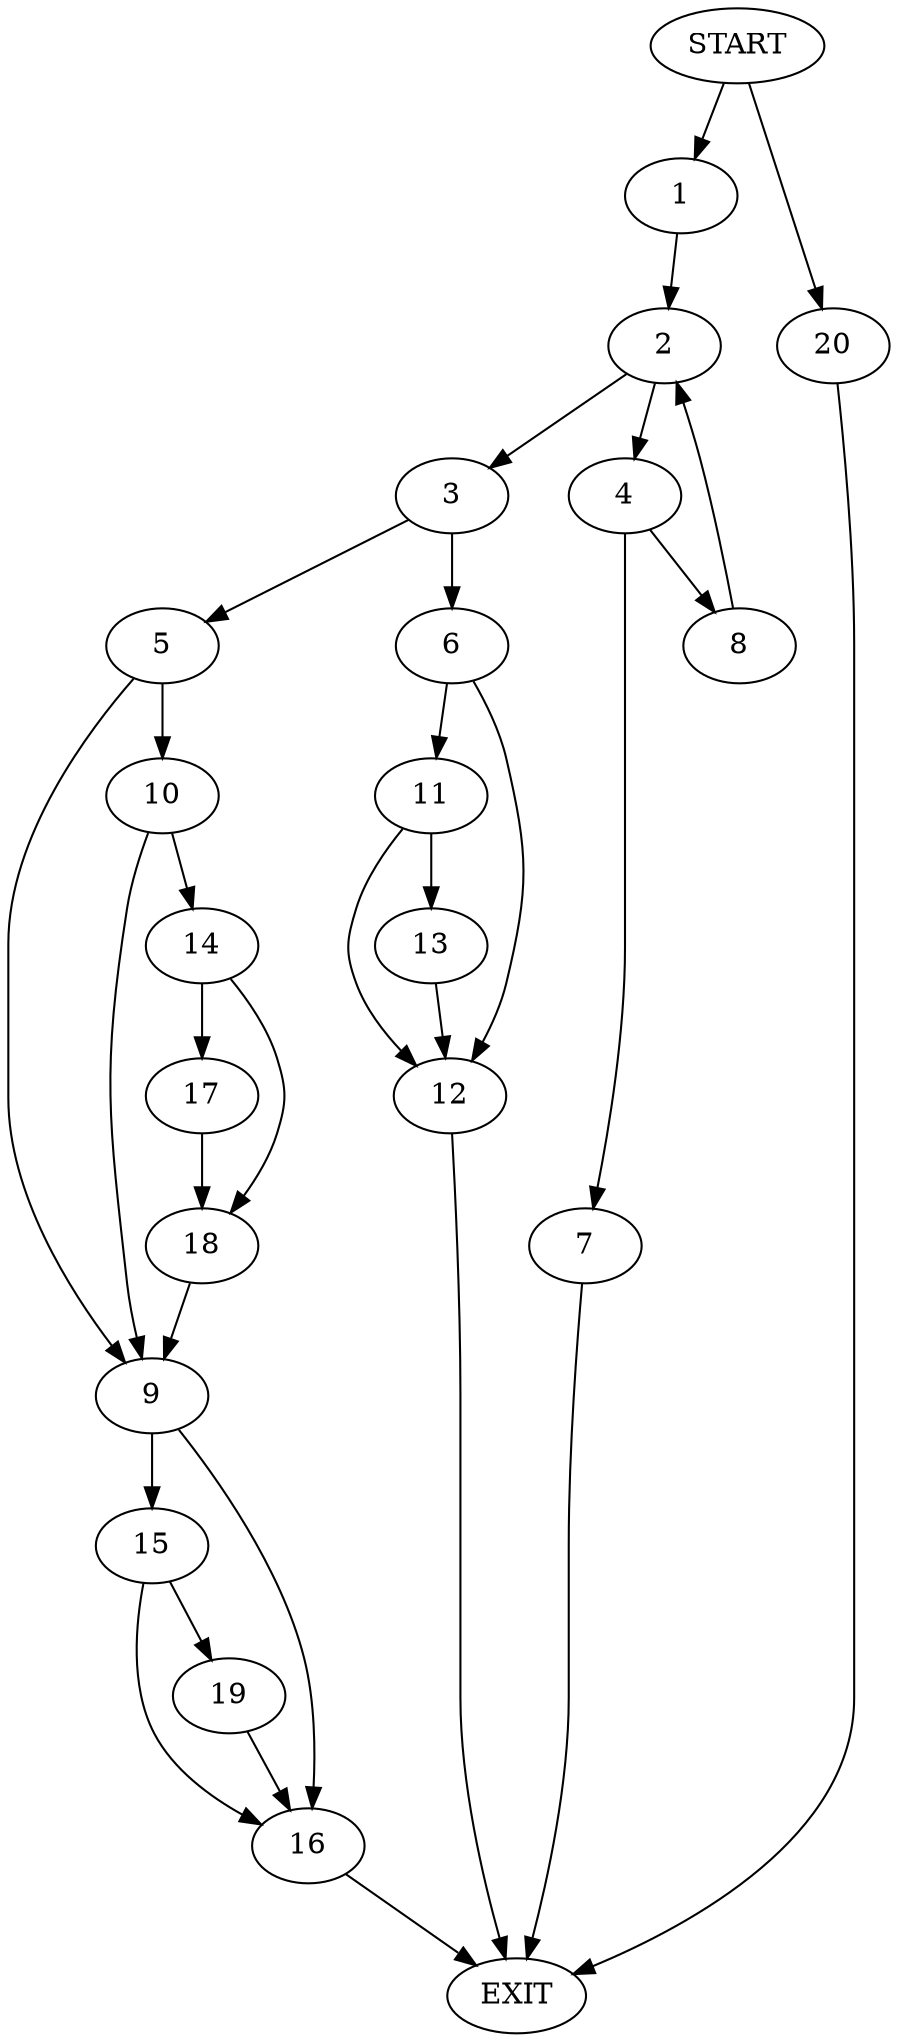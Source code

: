 digraph {
0 [label="START"]
21 [label="EXIT"]
0 -> 1
1 -> 2
2 -> 3
2 -> 4
3 -> 5
3 -> 6
4 -> 7
4 -> 8
7 -> 21
8 -> 2
5 -> 9
5 -> 10
6 -> 11
6 -> 12
11 -> 12
11 -> 13
12 -> 21
13 -> 12
10 -> 9
10 -> 14
9 -> 15
9 -> 16
14 -> 17
14 -> 18
18 -> 9
17 -> 18
15 -> 16
15 -> 19
16 -> 21
19 -> 16
0 -> 20
20 -> 21
}
